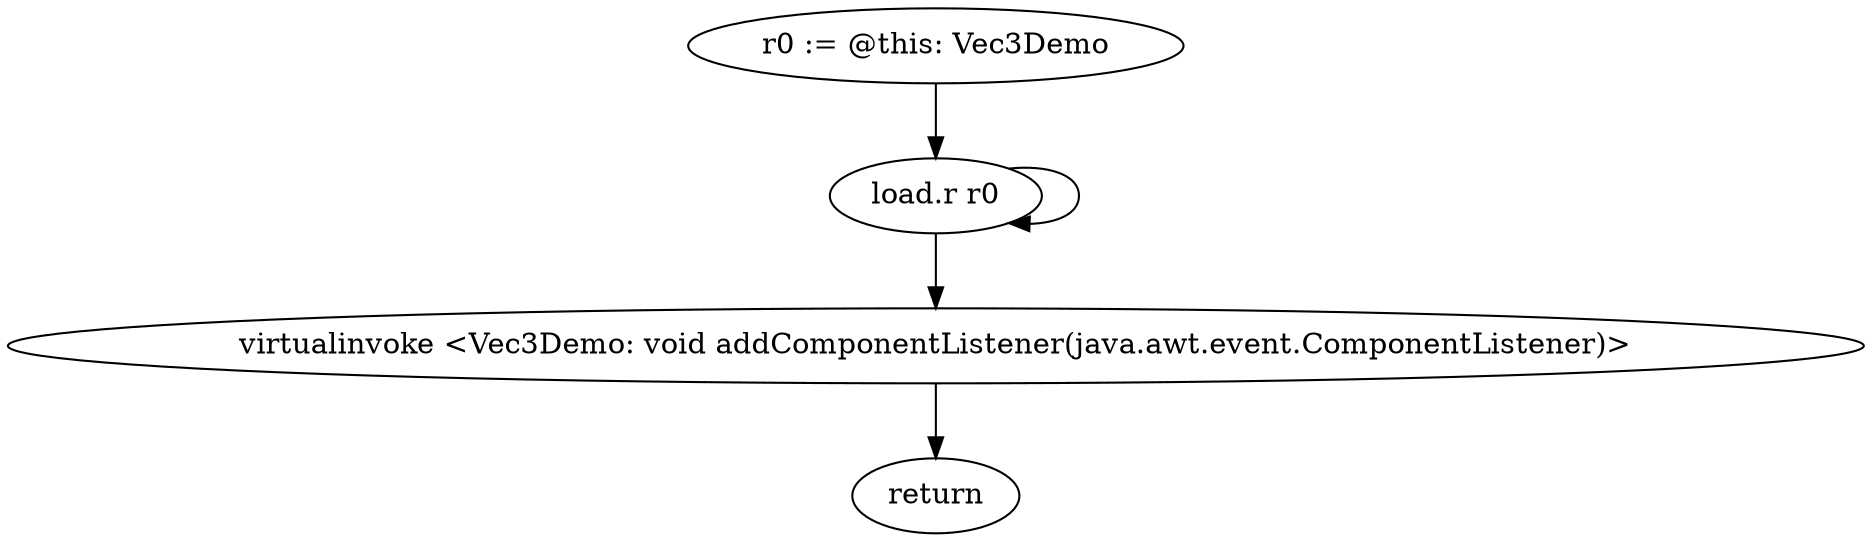 digraph "" {
    "r0 := @this: Vec3Demo"
    "load.r r0"
    "r0 := @this: Vec3Demo"->"load.r r0";
    "load.r r0"->"load.r r0";
    "virtualinvoke <Vec3Demo: void addComponentListener(java.awt.event.ComponentListener)>"
    "load.r r0"->"virtualinvoke <Vec3Demo: void addComponentListener(java.awt.event.ComponentListener)>";
    "return"
    "virtualinvoke <Vec3Demo: void addComponentListener(java.awt.event.ComponentListener)>"->"return";
}
